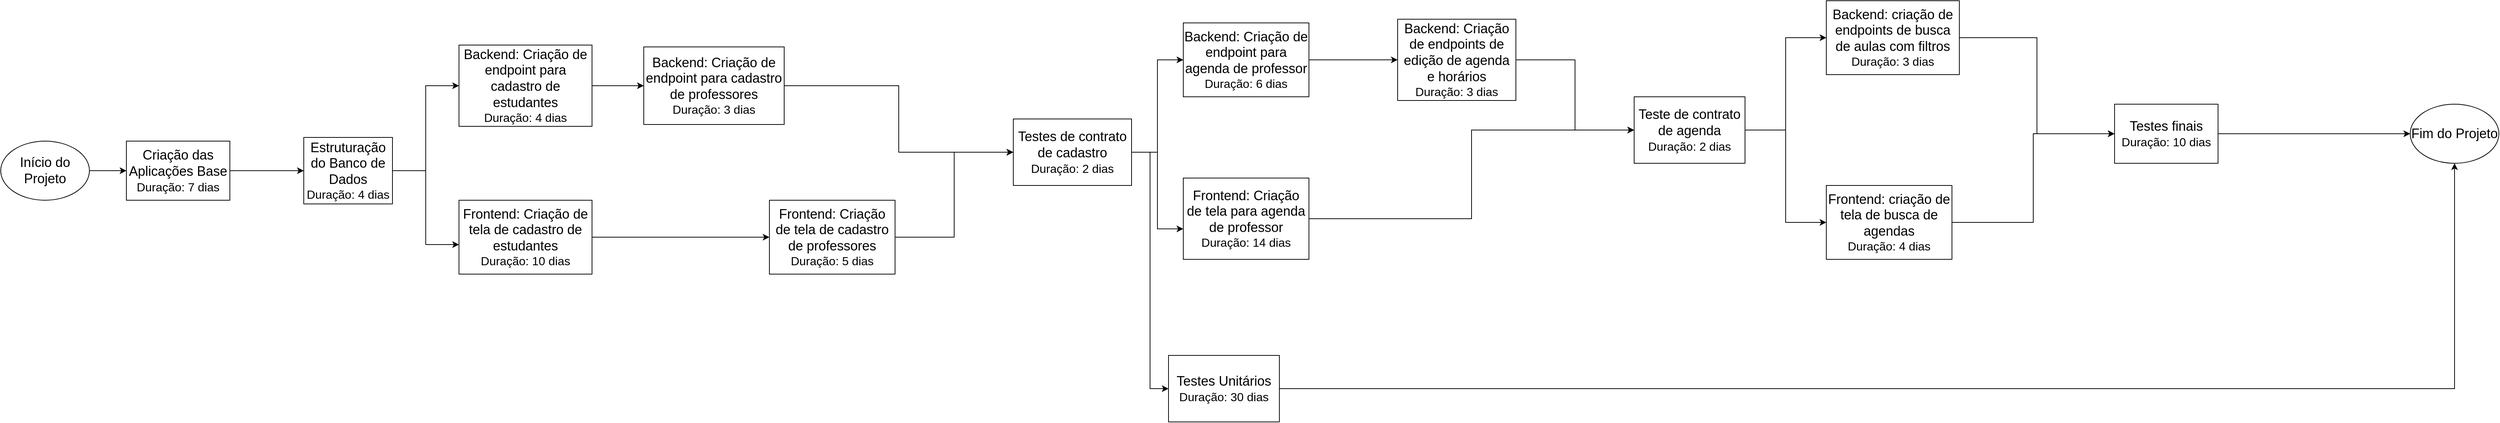 <mxfile version="24.7.16">
  <diagram name="Página-1" id="57W0ax9DJt8Ava33TofZ">
    <mxGraphModel dx="4018" dy="1135" grid="1" gridSize="10" guides="1" tooltips="1" connect="1" arrows="1" fold="1" page="1" pageScale="1" pageWidth="827" pageHeight="1169" math="0" shadow="0">
      <root>
        <mxCell id="0" />
        <mxCell id="1" parent="0" />
        <mxCell id="8pxjCKoayZh-OpHTb_VS-1" value="&lt;font style=&quot;font-size: 18px;&quot;&gt;Início do Projeto&lt;/font&gt;" style="ellipse;whiteSpace=wrap;html=1;" vertex="1" parent="1">
          <mxGeometry x="-220" y="330" width="120" height="80" as="geometry" />
        </mxCell>
        <mxCell id="8pxjCKoayZh-OpHTb_VS-6" style="edgeStyle=orthogonalEdgeStyle;rounded=0;orthogonalLoop=1;jettySize=auto;html=1;entryX=0;entryY=0.5;entryDx=0;entryDy=0;" edge="1" parent="1" source="8pxjCKoayZh-OpHTb_VS-2" target="8pxjCKoayZh-OpHTb_VS-4">
          <mxGeometry relative="1" as="geometry" />
        </mxCell>
        <mxCell id="8pxjCKoayZh-OpHTb_VS-2" value="&lt;div&gt;&lt;font style=&quot;font-size: 18px;&quot;&gt;Estruturação do Banco de Dados&lt;/font&gt;&lt;/div&gt;&lt;div&gt;&lt;font size=&quot;3&quot;&gt;Duração: 4 dias&lt;/font&gt;&lt;/div&gt;" style="rounded=0;whiteSpace=wrap;html=1;" vertex="1" parent="1">
          <mxGeometry x="190" y="325" width="120" height="90" as="geometry" />
        </mxCell>
        <mxCell id="8pxjCKoayZh-OpHTb_VS-10" style="edgeStyle=orthogonalEdgeStyle;rounded=0;orthogonalLoop=1;jettySize=auto;html=1;entryX=0;entryY=0.5;entryDx=0;entryDy=0;" edge="1" parent="1" source="8pxjCKoayZh-OpHTb_VS-4" target="8pxjCKoayZh-OpHTb_VS-8">
          <mxGeometry relative="1" as="geometry" />
        </mxCell>
        <mxCell id="8pxjCKoayZh-OpHTb_VS-4" value="&lt;font style=&quot;font-size: 18px;&quot;&gt;Backend: Criação de endpoint para cadastro de estudantes&lt;/font&gt;&lt;div&gt;&lt;font size=&quot;3&quot;&gt;Duração: 4 dias&lt;/font&gt;&lt;/div&gt;" style="rounded=0;whiteSpace=wrap;html=1;" vertex="1" parent="1">
          <mxGeometry x="400" y="200" width="180" height="110" as="geometry" />
        </mxCell>
        <mxCell id="8pxjCKoayZh-OpHTb_VS-11" style="edgeStyle=orthogonalEdgeStyle;rounded=0;orthogonalLoop=1;jettySize=auto;html=1;entryX=0;entryY=0.5;entryDx=0;entryDy=0;" edge="1" parent="1" source="8pxjCKoayZh-OpHTb_VS-5" target="8pxjCKoayZh-OpHTb_VS-9">
          <mxGeometry relative="1" as="geometry" />
        </mxCell>
        <mxCell id="8pxjCKoayZh-OpHTb_VS-5" value="&lt;font style=&quot;font-size: 18px;&quot;&gt;Frontend: Criação de tela de cadastro de estudantes&lt;/font&gt;&lt;div&gt;&lt;font size=&quot;3&quot;&gt;Duração: 10 dias&lt;/font&gt;&lt;/div&gt;" style="rounded=0;whiteSpace=wrap;html=1;" vertex="1" parent="1">
          <mxGeometry x="400" y="410" width="180" height="100" as="geometry" />
        </mxCell>
        <mxCell id="8pxjCKoayZh-OpHTb_VS-7" style="edgeStyle=orthogonalEdgeStyle;rounded=0;orthogonalLoop=1;jettySize=auto;html=1;entryX=0;entryY=0.6;entryDx=0;entryDy=0;entryPerimeter=0;" edge="1" parent="1" source="8pxjCKoayZh-OpHTb_VS-2" target="8pxjCKoayZh-OpHTb_VS-5">
          <mxGeometry relative="1" as="geometry" />
        </mxCell>
        <mxCell id="8pxjCKoayZh-OpHTb_VS-13" style="edgeStyle=orthogonalEdgeStyle;rounded=0;orthogonalLoop=1;jettySize=auto;html=1;entryX=0;entryY=0.5;entryDx=0;entryDy=0;" edge="1" parent="1" source="8pxjCKoayZh-OpHTb_VS-8" target="8pxjCKoayZh-OpHTb_VS-12">
          <mxGeometry relative="1" as="geometry" />
        </mxCell>
        <mxCell id="8pxjCKoayZh-OpHTb_VS-8" value="&lt;font style=&quot;font-size: 18px;&quot;&gt;Backend: Criação de endpoint para cadastro de professores&lt;/font&gt;&lt;div&gt;&lt;font size=&quot;3&quot;&gt;Duração: 3 dias&lt;/font&gt;&lt;/div&gt;" style="rounded=0;whiteSpace=wrap;html=1;" vertex="1" parent="1">
          <mxGeometry x="650" y="202.5" width="190" height="105" as="geometry" />
        </mxCell>
        <mxCell id="8pxjCKoayZh-OpHTb_VS-14" style="edgeStyle=orthogonalEdgeStyle;rounded=0;orthogonalLoop=1;jettySize=auto;html=1;entryX=0;entryY=0.5;entryDx=0;entryDy=0;" edge="1" parent="1" source="8pxjCKoayZh-OpHTb_VS-9" target="8pxjCKoayZh-OpHTb_VS-12">
          <mxGeometry relative="1" as="geometry" />
        </mxCell>
        <mxCell id="8pxjCKoayZh-OpHTb_VS-9" value="&lt;font style=&quot;font-size: 18px;&quot;&gt;Frontend: Criação de tela de cadastro de professores&lt;/font&gt;&lt;div&gt;&lt;font size=&quot;3&quot;&gt;Duração: 5 dias&lt;/font&gt;&lt;/div&gt;" style="rounded=0;whiteSpace=wrap;html=1;" vertex="1" parent="1">
          <mxGeometry x="820" y="410" width="170" height="100" as="geometry" />
        </mxCell>
        <mxCell id="8pxjCKoayZh-OpHTb_VS-17" style="edgeStyle=orthogonalEdgeStyle;rounded=0;orthogonalLoop=1;jettySize=auto;html=1;entryX=0;entryY=0.5;entryDx=0;entryDy=0;" edge="1" parent="1" source="8pxjCKoayZh-OpHTb_VS-12" target="8pxjCKoayZh-OpHTb_VS-15">
          <mxGeometry relative="1" as="geometry" />
        </mxCell>
        <mxCell id="8pxjCKoayZh-OpHTb_VS-35" style="edgeStyle=orthogonalEdgeStyle;rounded=0;orthogonalLoop=1;jettySize=auto;html=1;entryX=0;entryY=0.5;entryDx=0;entryDy=0;" edge="1" parent="1" source="8pxjCKoayZh-OpHTb_VS-12" target="8pxjCKoayZh-OpHTb_VS-34">
          <mxGeometry relative="1" as="geometry" />
        </mxCell>
        <mxCell id="8pxjCKoayZh-OpHTb_VS-12" value="&lt;font style=&quot;font-size: 18px;&quot;&gt;Testes de contrato de cadastro&lt;/font&gt;&lt;div&gt;&lt;font size=&quot;3&quot;&gt;Duração: 2 dias&lt;/font&gt;&lt;/div&gt;" style="rounded=0;whiteSpace=wrap;html=1;" vertex="1" parent="1">
          <mxGeometry x="1150" y="300" width="160" height="90" as="geometry" />
        </mxCell>
        <mxCell id="8pxjCKoayZh-OpHTb_VS-20" style="edgeStyle=orthogonalEdgeStyle;rounded=0;orthogonalLoop=1;jettySize=auto;html=1;" edge="1" parent="1" source="8pxjCKoayZh-OpHTb_VS-15" target="8pxjCKoayZh-OpHTb_VS-19">
          <mxGeometry relative="1" as="geometry" />
        </mxCell>
        <mxCell id="8pxjCKoayZh-OpHTb_VS-15" value="&lt;font style=&quot;font-size: 18px;&quot;&gt;Backend: Criação de endpoint para agenda de professor&lt;/font&gt;&lt;div&gt;&lt;font size=&quot;3&quot;&gt;Duração: 6 dias&lt;/font&gt;&lt;/div&gt;" style="rounded=0;whiteSpace=wrap;html=1;" vertex="1" parent="1">
          <mxGeometry x="1380" y="170" width="170" height="100" as="geometry" />
        </mxCell>
        <mxCell id="8pxjCKoayZh-OpHTb_VS-21" style="edgeStyle=orthogonalEdgeStyle;rounded=0;orthogonalLoop=1;jettySize=auto;html=1;entryX=0;entryY=0.5;entryDx=0;entryDy=0;" edge="1" parent="1" source="8pxjCKoayZh-OpHTb_VS-16" target="8pxjCKoayZh-OpHTb_VS-22">
          <mxGeometry relative="1" as="geometry">
            <mxPoint x="1990" y="450" as="targetPoint" />
          </mxGeometry>
        </mxCell>
        <mxCell id="8pxjCKoayZh-OpHTb_VS-16" value="&lt;font style=&quot;font-size: 18px;&quot;&gt;Frontend: Criação de tela para agenda de professor&lt;/font&gt;&lt;div&gt;&lt;font size=&quot;3&quot;&gt;Duração: 14 dias&lt;/font&gt;&lt;/div&gt;" style="rounded=0;whiteSpace=wrap;html=1;" vertex="1" parent="1">
          <mxGeometry x="1380" y="380" width="170" height="110" as="geometry" />
        </mxCell>
        <mxCell id="8pxjCKoayZh-OpHTb_VS-18" style="edgeStyle=orthogonalEdgeStyle;rounded=0;orthogonalLoop=1;jettySize=auto;html=1;entryX=0;entryY=0.625;entryDx=0;entryDy=0;entryPerimeter=0;" edge="1" parent="1" source="8pxjCKoayZh-OpHTb_VS-12" target="8pxjCKoayZh-OpHTb_VS-16">
          <mxGeometry relative="1" as="geometry" />
        </mxCell>
        <mxCell id="8pxjCKoayZh-OpHTb_VS-23" style="edgeStyle=orthogonalEdgeStyle;rounded=0;orthogonalLoop=1;jettySize=auto;html=1;entryX=0;entryY=0.5;entryDx=0;entryDy=0;" edge="1" parent="1" source="8pxjCKoayZh-OpHTb_VS-19" target="8pxjCKoayZh-OpHTb_VS-22">
          <mxGeometry relative="1" as="geometry" />
        </mxCell>
        <mxCell id="8pxjCKoayZh-OpHTb_VS-19" value="&lt;font style=&quot;font-size: 18px;&quot;&gt;Backend: Criação de endpoints de edição de agenda e horários&lt;/font&gt;&lt;div&gt;&lt;font size=&quot;3&quot;&gt;Duração: 3 dias&lt;/font&gt;&lt;/div&gt;" style="rounded=0;whiteSpace=wrap;html=1;" vertex="1" parent="1">
          <mxGeometry x="1670" y="165" width="160" height="110" as="geometry" />
        </mxCell>
        <mxCell id="8pxjCKoayZh-OpHTb_VS-29" style="edgeStyle=orthogonalEdgeStyle;rounded=0;orthogonalLoop=1;jettySize=auto;html=1;entryX=0;entryY=0.5;entryDx=0;entryDy=0;" edge="1" parent="1" source="8pxjCKoayZh-OpHTb_VS-22" target="8pxjCKoayZh-OpHTb_VS-24">
          <mxGeometry relative="1" as="geometry" />
        </mxCell>
        <mxCell id="8pxjCKoayZh-OpHTb_VS-30" style="edgeStyle=orthogonalEdgeStyle;rounded=0;orthogonalLoop=1;jettySize=auto;html=1;entryX=0;entryY=0.5;entryDx=0;entryDy=0;" edge="1" parent="1" source="8pxjCKoayZh-OpHTb_VS-22" target="8pxjCKoayZh-OpHTb_VS-28">
          <mxGeometry relative="1" as="geometry" />
        </mxCell>
        <mxCell id="8pxjCKoayZh-OpHTb_VS-22" value="&lt;font style=&quot;font-size: 18px;&quot;&gt;Teste de contrato de agenda&lt;/font&gt;&lt;div&gt;&lt;font size=&quot;3&quot;&gt;Duração: 2 dias&lt;/font&gt;&lt;/div&gt;" style="rounded=0;whiteSpace=wrap;html=1;" vertex="1" parent="1">
          <mxGeometry x="1990" y="270" width="150" height="90" as="geometry" />
        </mxCell>
        <mxCell id="8pxjCKoayZh-OpHTb_VS-32" style="edgeStyle=orthogonalEdgeStyle;rounded=0;orthogonalLoop=1;jettySize=auto;html=1;entryX=0;entryY=0.5;entryDx=0;entryDy=0;" edge="1" parent="1" source="8pxjCKoayZh-OpHTb_VS-24" target="8pxjCKoayZh-OpHTb_VS-31">
          <mxGeometry relative="1" as="geometry" />
        </mxCell>
        <mxCell id="8pxjCKoayZh-OpHTb_VS-24" value="&lt;font style=&quot;font-size: 18px;&quot;&gt;Backend: criação de endpoints de busca de aulas com filtros&lt;/font&gt;&lt;div&gt;&lt;font size=&quot;3&quot;&gt;Duração: 3 dias&lt;/font&gt;&lt;/div&gt;" style="rounded=0;whiteSpace=wrap;html=1;" vertex="1" parent="1">
          <mxGeometry x="2250" y="140" width="180" height="100" as="geometry" />
        </mxCell>
        <mxCell id="8pxjCKoayZh-OpHTb_VS-27" style="edgeStyle=orthogonalEdgeStyle;rounded=0;orthogonalLoop=1;jettySize=auto;html=1;entryX=0;entryY=0.5;entryDx=0;entryDy=0;" edge="1" parent="1" source="8pxjCKoayZh-OpHTb_VS-25" target="8pxjCKoayZh-OpHTb_VS-2">
          <mxGeometry relative="1" as="geometry" />
        </mxCell>
        <mxCell id="8pxjCKoayZh-OpHTb_VS-25" value="&lt;font style=&quot;font-size: 18px;&quot;&gt;Criação das Aplicações Base&lt;/font&gt;&lt;div&gt;&lt;font size=&quot;3&quot;&gt;Duração: 7 dias&lt;/font&gt;&lt;/div&gt;" style="rounded=0;whiteSpace=wrap;html=1;" vertex="1" parent="1">
          <mxGeometry x="-50" y="330" width="140" height="80" as="geometry" />
        </mxCell>
        <mxCell id="8pxjCKoayZh-OpHTb_VS-26" style="edgeStyle=orthogonalEdgeStyle;rounded=0;orthogonalLoop=1;jettySize=auto;html=1;entryX=0;entryY=0.5;entryDx=0;entryDy=0;" edge="1" parent="1" source="8pxjCKoayZh-OpHTb_VS-1" target="8pxjCKoayZh-OpHTb_VS-25">
          <mxGeometry relative="1" as="geometry" />
        </mxCell>
        <mxCell id="8pxjCKoayZh-OpHTb_VS-33" style="edgeStyle=orthogonalEdgeStyle;rounded=0;orthogonalLoop=1;jettySize=auto;html=1;entryX=0;entryY=0.5;entryDx=0;entryDy=0;" edge="1" parent="1" source="8pxjCKoayZh-OpHTb_VS-28" target="8pxjCKoayZh-OpHTb_VS-31">
          <mxGeometry relative="1" as="geometry" />
        </mxCell>
        <mxCell id="8pxjCKoayZh-OpHTb_VS-28" value="&lt;font style=&quot;font-size: 18px;&quot;&gt;Frontend: criação de tela de busca de agendas&lt;/font&gt;&lt;div&gt;&lt;font size=&quot;3&quot;&gt;Duração: 4 dias&lt;/font&gt;&lt;/div&gt;" style="rounded=0;whiteSpace=wrap;html=1;" vertex="1" parent="1">
          <mxGeometry x="2250" y="390" width="170" height="100" as="geometry" />
        </mxCell>
        <mxCell id="8pxjCKoayZh-OpHTb_VS-39" style="edgeStyle=orthogonalEdgeStyle;rounded=0;orthogonalLoop=1;jettySize=auto;html=1;" edge="1" parent="1" source="8pxjCKoayZh-OpHTb_VS-31" target="8pxjCKoayZh-OpHTb_VS-38">
          <mxGeometry relative="1" as="geometry" />
        </mxCell>
        <mxCell id="8pxjCKoayZh-OpHTb_VS-31" value="&lt;font style=&quot;font-size: 18px;&quot;&gt;Testes finais&lt;/font&gt;&lt;div&gt;&lt;font size=&quot;3&quot;&gt;Duração: 10 dias&lt;/font&gt;&lt;/div&gt;" style="rounded=0;whiteSpace=wrap;html=1;" vertex="1" parent="1">
          <mxGeometry x="2640" y="280" width="140" height="80" as="geometry" />
        </mxCell>
        <mxCell id="8pxjCKoayZh-OpHTb_VS-36" style="edgeStyle=orthogonalEdgeStyle;rounded=0;orthogonalLoop=1;jettySize=auto;html=1;" edge="1" parent="1" source="8pxjCKoayZh-OpHTb_VS-34" target="8pxjCKoayZh-OpHTb_VS-38">
          <mxGeometry relative="1" as="geometry">
            <mxPoint x="2840" y="670" as="targetPoint" />
          </mxGeometry>
        </mxCell>
        <mxCell id="8pxjCKoayZh-OpHTb_VS-34" value="&lt;font style=&quot;font-size: 18px;&quot;&gt;Testes Unitários&lt;/font&gt;&lt;div&gt;&lt;font size=&quot;3&quot;&gt;Duração: 30 dias&lt;/font&gt;&lt;/div&gt;" style="rounded=0;whiteSpace=wrap;html=1;" vertex="1" parent="1">
          <mxGeometry x="1360" y="620" width="150" height="90" as="geometry" />
        </mxCell>
        <mxCell id="8pxjCKoayZh-OpHTb_VS-38" value="&lt;font style=&quot;font-size: 18px;&quot;&gt;Fim do Projeto&lt;/font&gt;" style="ellipse;whiteSpace=wrap;html=1;" vertex="1" parent="1">
          <mxGeometry x="3040" y="280" width="120" height="80" as="geometry" />
        </mxCell>
      </root>
    </mxGraphModel>
  </diagram>
</mxfile>
